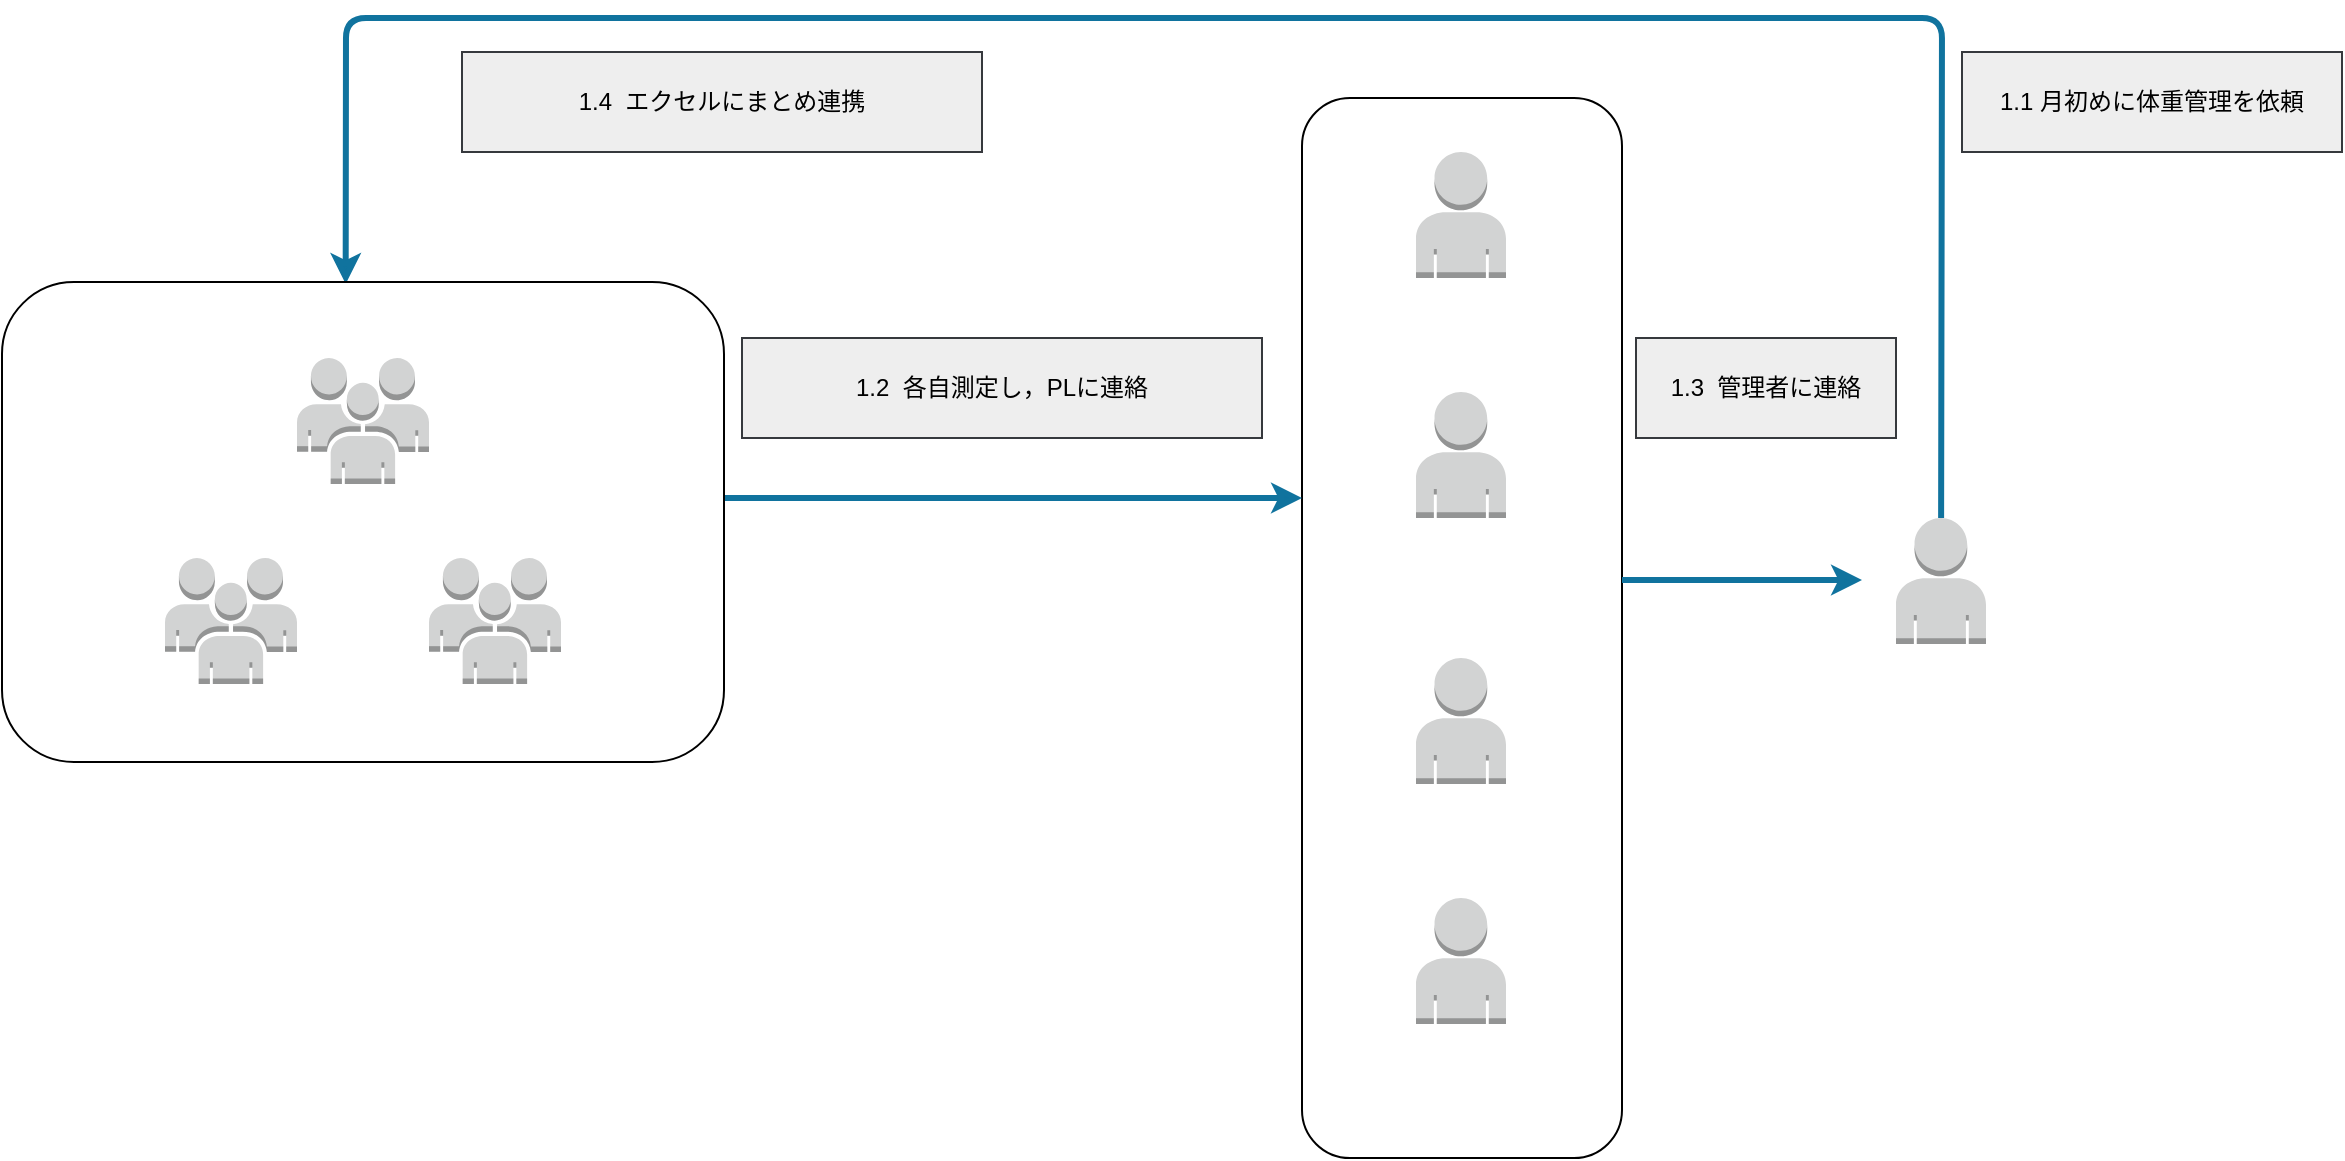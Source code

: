 <mxfile>
    <diagram id="ym_NobPLMBiLphNcCfzz" name="ページ1">
        <mxGraphModel dx="2679" dy="1215" grid="1" gridSize="10" guides="1" tooltips="1" connect="1" arrows="1" fold="1" page="1" pageScale="1" pageWidth="827" pageHeight="1169" math="0" shadow="0">
            <root>
                <mxCell id="0"/>
                <mxCell id="1" parent="0"/>
                <mxCell id="19" value="" style="rounded=1;whiteSpace=wrap;html=1;" vertex="1" parent="1">
                    <mxGeometry x="280" y="80" width="160" height="530" as="geometry"/>
                </mxCell>
                <mxCell id="3" value="" style="outlineConnect=0;dashed=0;verticalLabelPosition=bottom;verticalAlign=top;align=center;html=1;shape=mxgraph.aws3.user;fillColor=#D2D3D3;gradientColor=none;" vertex="1" parent="1">
                    <mxGeometry x="337" y="107" width="45" height="63" as="geometry"/>
                </mxCell>
                <mxCell id="4" value="" style="outlineConnect=0;dashed=0;verticalLabelPosition=bottom;verticalAlign=top;align=center;html=1;shape=mxgraph.aws3.user;fillColor=#D2D3D3;gradientColor=none;" vertex="1" parent="1">
                    <mxGeometry x="337" y="227" width="45" height="63" as="geometry"/>
                </mxCell>
                <mxCell id="5" value="" style="outlineConnect=0;dashed=0;verticalLabelPosition=bottom;verticalAlign=top;align=center;html=1;shape=mxgraph.aws3.user;fillColor=#D2D3D3;gradientColor=none;" vertex="1" parent="1">
                    <mxGeometry x="337" y="360" width="45" height="63" as="geometry"/>
                </mxCell>
                <mxCell id="6" value="" style="outlineConnect=0;dashed=0;verticalLabelPosition=bottom;verticalAlign=top;align=center;html=1;shape=mxgraph.aws3.user;fillColor=#D2D3D3;gradientColor=none;" vertex="1" parent="1">
                    <mxGeometry x="337" y="480" width="45" height="63" as="geometry"/>
                </mxCell>
                <mxCell id="10" value="" style="outlineConnect=0;dashed=0;verticalLabelPosition=bottom;verticalAlign=top;align=center;html=1;shape=mxgraph.aws3.user;fillColor=#D2D3D3;gradientColor=none;" vertex="1" parent="1">
                    <mxGeometry x="577" y="290" width="45" height="63" as="geometry"/>
                </mxCell>
                <mxCell id="13" value="" style="endArrow=classic;html=1;fillColor=#b1ddf0;strokeColor=#10739e;strokeWidth=3;entryX=0.476;entryY=0.004;entryDx=0;entryDy=0;entryPerimeter=0;" edge="1" parent="1" source="10" target="16">
                    <mxGeometry width="50" height="50" relative="1" as="geometry">
                        <mxPoint x="590" y="280" as="sourcePoint"/>
                        <mxPoint x="40" y="160" as="targetPoint"/>
                        <Array as="points">
                            <mxPoint x="600" y="40"/>
                            <mxPoint x="-198" y="40"/>
                        </Array>
                    </mxGeometry>
                </mxCell>
                <mxCell id="18" value="" style="endArrow=classic;html=1;strokeWidth=3;exitX=0.999;exitY=0.45;exitDx=0;exitDy=0;exitPerimeter=0;fillColor=#b1ddf0;strokeColor=#10739e;" edge="1" parent="1" source="16">
                    <mxGeometry width="50" height="50" relative="1" as="geometry">
                        <mxPoint x="240" y="290" as="sourcePoint"/>
                        <mxPoint x="280" y="280" as="targetPoint"/>
                    </mxGeometry>
                </mxCell>
                <mxCell id="20" value="" style="endArrow=classic;html=1;strokeWidth=3;exitX=0.999;exitY=0.45;exitDx=0;exitDy=0;exitPerimeter=0;fillColor=#b1ddf0;strokeColor=#10739e;" edge="1" parent="1">
                    <mxGeometry width="50" height="50" relative="1" as="geometry">
                        <mxPoint x="439.999" y="321" as="sourcePoint"/>
                        <mxPoint x="560" y="321" as="targetPoint"/>
                    </mxGeometry>
                </mxCell>
                <mxCell id="21" value="1.1 月初めに体重管理を依頼" style="text;html=1;align=center;verticalAlign=middle;whiteSpace=wrap;rounded=0;fillColor=#eeeeee;strokeColor=#36393d;fontColor=#000000;" vertex="1" parent="1">
                    <mxGeometry x="610" y="57" width="190" height="50" as="geometry"/>
                </mxCell>
                <mxCell id="22" value="1.2&amp;nbsp; 各自測定し，PLに連絡" style="text;html=1;align=center;verticalAlign=middle;whiteSpace=wrap;rounded=0;fillColor=#eeeeee;strokeColor=#36393d;fontColor=#000000;" vertex="1" parent="1">
                    <mxGeometry y="200" width="260" height="50" as="geometry"/>
                </mxCell>
                <mxCell id="23" value="1.3&amp;nbsp; 管理者に連絡" style="text;html=1;align=center;verticalAlign=middle;whiteSpace=wrap;rounded=0;fillColor=#eeeeee;strokeColor=#36393d;fontColor=#000000;" vertex="1" parent="1">
                    <mxGeometry x="447" y="200" width="130" height="50" as="geometry"/>
                </mxCell>
                <mxCell id="24" value="" style="group" vertex="1" connectable="0" parent="1">
                    <mxGeometry x="-370" y="172" width="361" height="240" as="geometry"/>
                </mxCell>
                <mxCell id="16" value="" style="rounded=1;whiteSpace=wrap;html=1;" vertex="1" parent="24">
                    <mxGeometry width="361" height="240" as="geometry"/>
                </mxCell>
                <mxCell id="2" value="" style="outlineConnect=0;dashed=0;verticalLabelPosition=bottom;verticalAlign=top;align=center;html=1;shape=mxgraph.aws3.users;fillColor=#D2D3D3;gradientColor=none;" vertex="1" parent="24">
                    <mxGeometry x="147.5" y="38" width="66" height="63" as="geometry"/>
                </mxCell>
                <mxCell id="7" value="" style="outlineConnect=0;dashed=0;verticalLabelPosition=bottom;verticalAlign=top;align=center;html=1;shape=mxgraph.aws3.users;fillColor=#D2D3D3;gradientColor=none;" vertex="1" parent="24">
                    <mxGeometry x="213.5" y="138" width="66" height="63" as="geometry"/>
                </mxCell>
                <mxCell id="8" value="" style="outlineConnect=0;dashed=0;verticalLabelPosition=bottom;verticalAlign=top;align=center;html=1;shape=mxgraph.aws3.users;fillColor=#D2D3D3;gradientColor=none;" vertex="1" parent="24">
                    <mxGeometry x="81.5" y="138" width="66" height="63" as="geometry"/>
                </mxCell>
                <mxCell id="25" value="1.4&amp;nbsp; エクセルにまとめ連携" style="text;html=1;align=center;verticalAlign=middle;whiteSpace=wrap;rounded=0;fillColor=#eeeeee;strokeColor=#36393d;fontColor=#000000;" vertex="1" parent="1">
                    <mxGeometry x="-140" y="57" width="260" height="50" as="geometry"/>
                </mxCell>
            </root>
        </mxGraphModel>
    </diagram>
</mxfile>